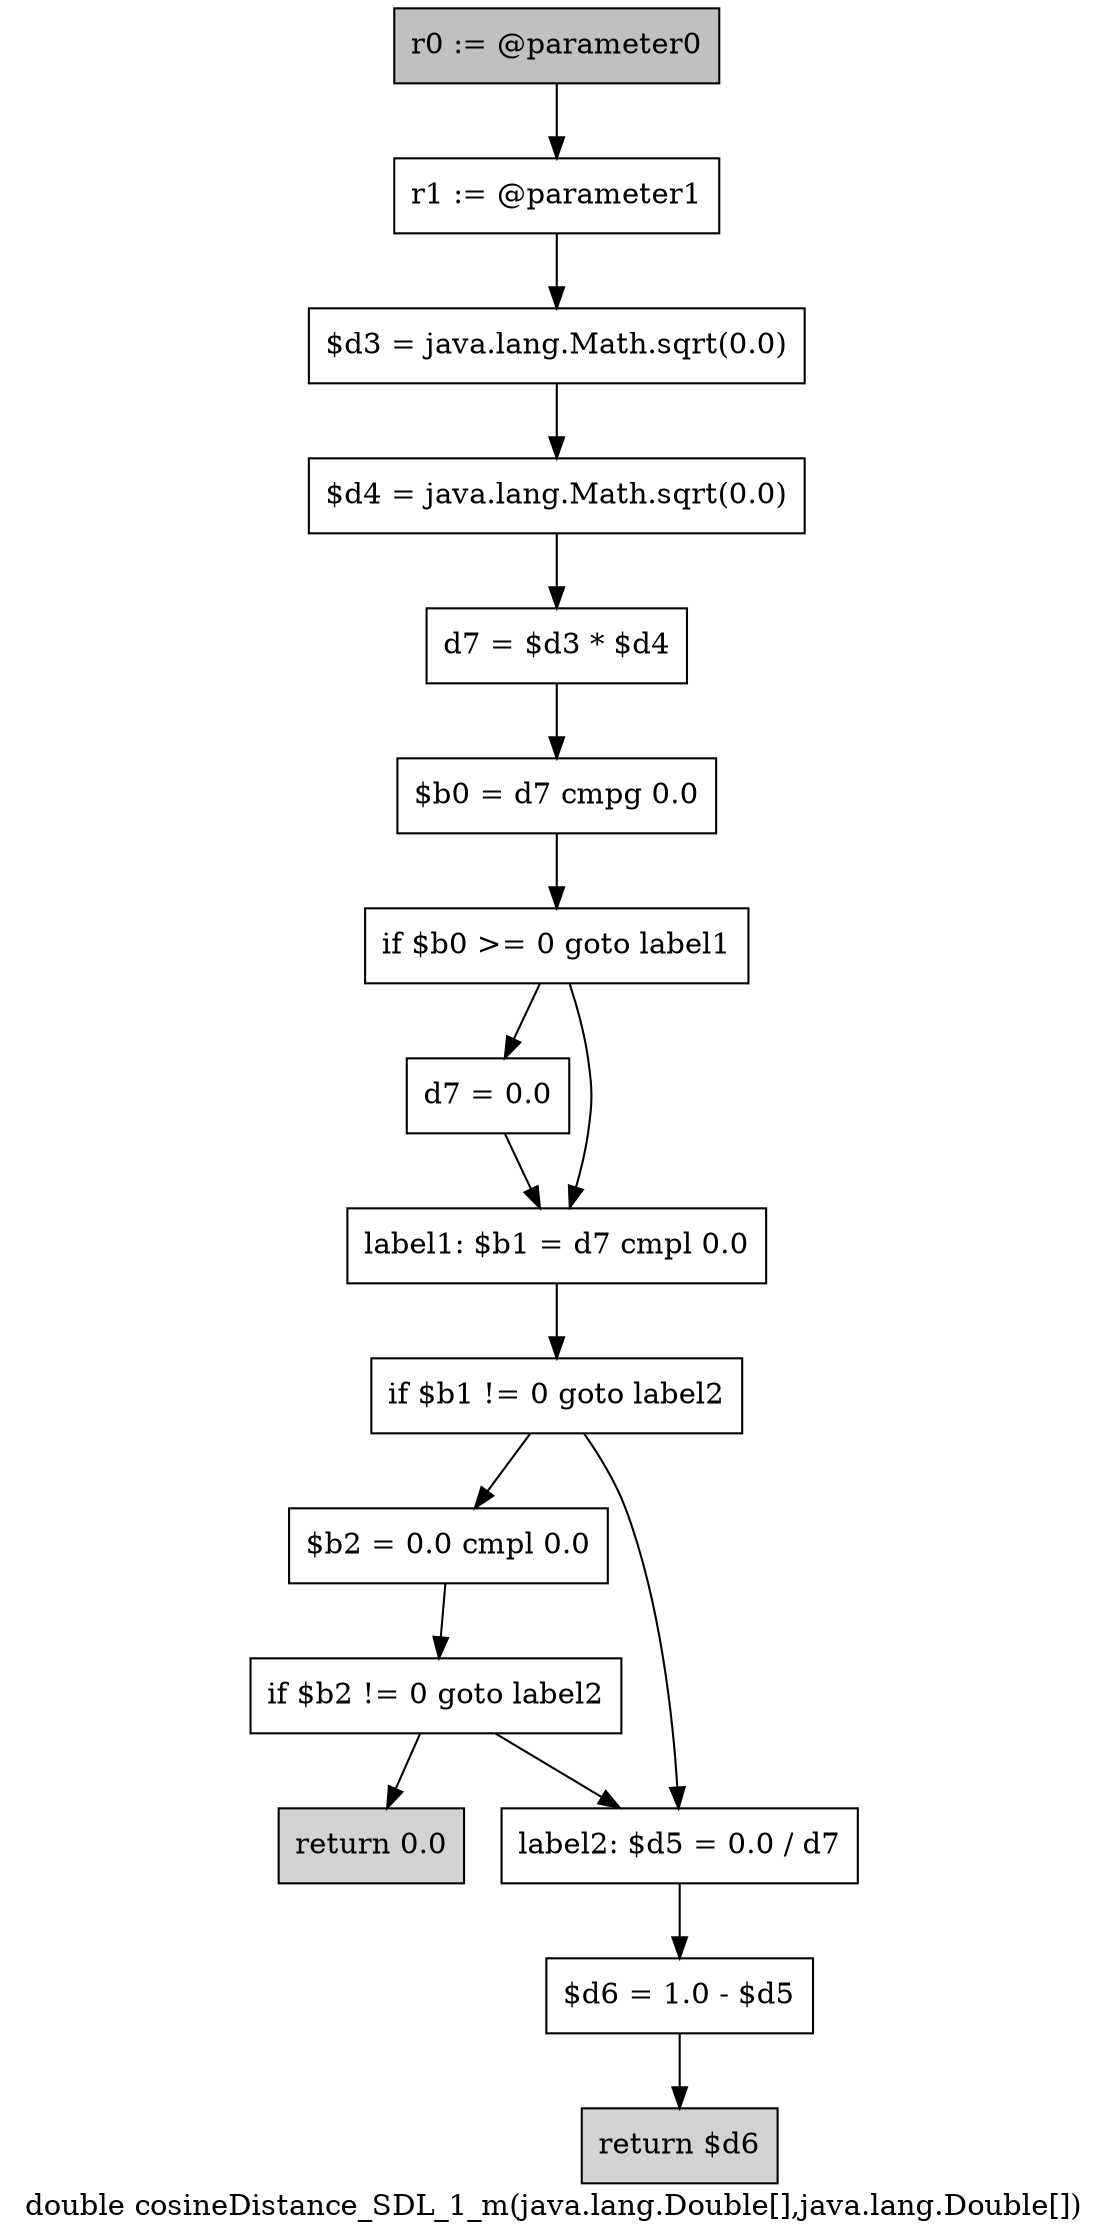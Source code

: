 digraph "double cosineDistance_SDL_1_m(java.lang.Double[],java.lang.Double[])" {
    label="double cosineDistance_SDL_1_m(java.lang.Double[],java.lang.Double[])";
    node [shape=box];
    "0" [style=filled,fillcolor=gray,label="r0 := @parameter0",];
    "1" [label="r1 := @parameter1",];
    "0"->"1";
    "2" [label="$d3 = java.lang.Math.sqrt(0.0)",];
    "1"->"2";
    "3" [label="$d4 = java.lang.Math.sqrt(0.0)",];
    "2"->"3";
    "4" [label="d7 = $d3 * $d4",];
    "3"->"4";
    "5" [label="$b0 = d7 cmpg 0.0",];
    "4"->"5";
    "6" [label="if $b0 >= 0 goto label1",];
    "5"->"6";
    "7" [label="d7 = 0.0",];
    "6"->"7";
    "8" [label="label1: $b1 = d7 cmpl 0.0",];
    "6"->"8";
    "7"->"8";
    "9" [label="if $b1 != 0 goto label2",];
    "8"->"9";
    "10" [label="$b2 = 0.0 cmpl 0.0",];
    "9"->"10";
    "13" [label="label2: $d5 = 0.0 / d7",];
    "9"->"13";
    "11" [label="if $b2 != 0 goto label2",];
    "10"->"11";
    "12" [style=filled,fillcolor=lightgray,label="return 0.0",];
    "11"->"12";
    "11"->"13";
    "14" [label="$d6 = 1.0 - $d5",];
    "13"->"14";
    "15" [style=filled,fillcolor=lightgray,label="return $d6",];
    "14"->"15";
}
